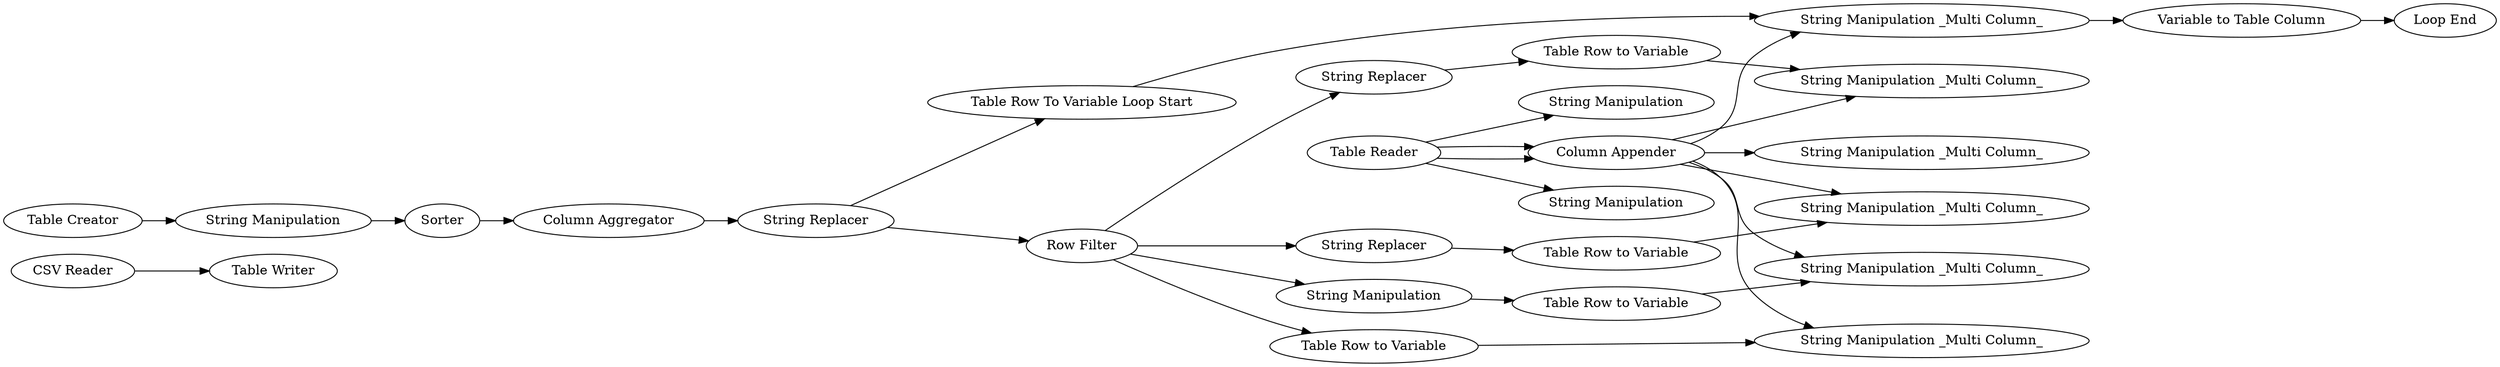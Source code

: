 digraph {
	2 [label="CSV Reader"]
	3 [label="Table Writer"]
	4 [label="Table Reader"]
	6 [label="Column Appender"]
	27 [label="Table Creator"]
	49 [label="String Manipulation"]
	57 [label="Column Aggregator"]
	60 [label=Sorter]
	68 [label="Table Row To Variable Loop Start"]
	69 [label="String Manipulation _Multi Column_"]
	71 [label="Loop End"]
	74 [label="String Manipulation"]
	75 [label="String Manipulation _Multi Column_"]
	76 [label="String Manipulation"]
	77 [label="Table Row to Variable"]
	78 [label="String Manipulation _Multi Column_"]
	80 [label="Table Row to Variable"]
	81 [label="String Manipulation _Multi Column_"]
	82 [label="Row Filter"]
	83 [label="Variable to Table Column"]
	84 [label="String Replacer"]
	85 [label="Table Row to Variable"]
	86 [label="String Manipulation _Multi Column_"]
	87 [label="Table Row to Variable"]
	88 [label="String Manipulation _Multi Column_"]
	90 [label="String Replacer"]
	91 [label="String Manipulation"]
	92 [label="String Replacer"]
	2 -> 3
	4 -> 6
	4 -> 6
	4 -> 74
	4 -> 91
	6 -> 69
	6 -> 78
	6 -> 75
	6 -> 81
	6 -> 86
	6 -> 88
	27 -> 49
	49 -> 60
	57 -> 92
	60 -> 57
	68 -> 75
	75 -> 83
	76 -> 77
	77 -> 78
	80 -> 81
	82 -> 80
	82 -> 84
	82 -> 76
	82 -> 90
	83 -> 71
	84 -> 85
	85 -> 86
	87 -> 88
	90 -> 87
	92 -> 82
	92 -> 68
	rankdir=LR
}
